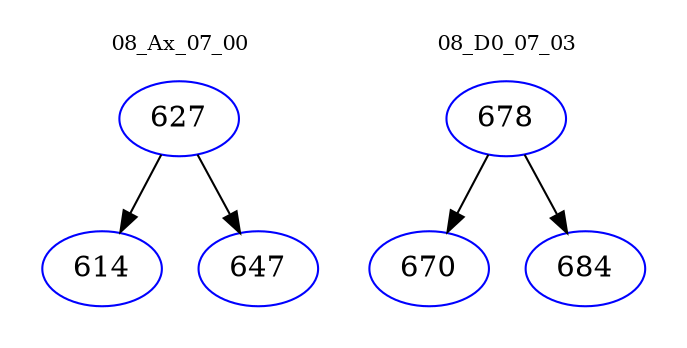 digraph{
subgraph cluster_0 {
color = white
label = "08_Ax_07_00";
fontsize=10;
T0_627 [label="627", color="blue"]
T0_627 -> T0_614 [color="black"]
T0_614 [label="614", color="blue"]
T0_627 -> T0_647 [color="black"]
T0_647 [label="647", color="blue"]
}
subgraph cluster_1 {
color = white
label = "08_D0_07_03";
fontsize=10;
T1_678 [label="678", color="blue"]
T1_678 -> T1_670 [color="black"]
T1_670 [label="670", color="blue"]
T1_678 -> T1_684 [color="black"]
T1_684 [label="684", color="blue"]
}
}
